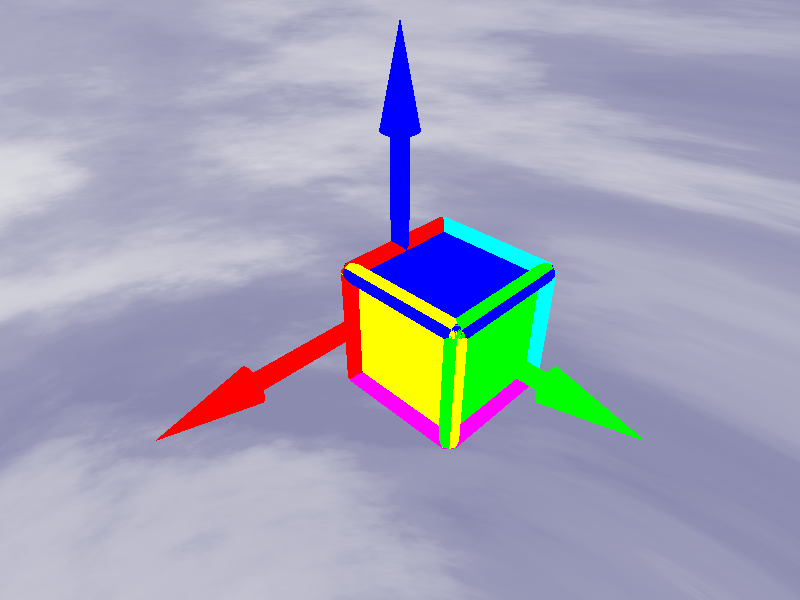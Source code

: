 ﻿#include "colors.inc"
#include "skies.inc"
#declare boolciel=1;
#if (boolciel)
sky_sphere {
    S_Cloud5
    rotate <0,0,0>
}
#end

background { color rgb<1,1,1> }

camera{
	location <20,20,20>
	look_at <0,0,0>
}

light_source { <20,20,20>, color rgb<1,1,1> }

#macro fleche(cylinderStartPoint, cylinderEndPoint, RadiusCylinder, coneEndPoint, radiusCone, Color)

cylinder{
	cylinderStartPoint,           // center of one end
	cylinderEndPoint,             // center of other end
	radiusCylinder                // radius
	open                          // remove end caps
	pigment { Color }             // color of the cylinder
}
cone{
	cylinderEndPoint, 1           // center and radius of one end
	coneEndPoint, radiusCone      // center and radius of other end
	pigment { Color }             // color of the cone
}

#end

#declare radiusCylinder = 0.5;

fleche(<0,0,0>,<10,0,0>,radiusCylinder,<15,0,0>,0,color rgb<1,0,0>) // x 
fleche(<0,0,0>,<0,10,0>,radiusCylinder,<0,15,0>,0,color rgb<0,0,1>) // z
fleche(<0,0,0>,<0,0,10>,radiusCylinder,<0,0,15>,0,color rgb<0,1,0>) // y



#declare n = 4;
#declare face0 = array[n+1];
#declare rayon = 5;
#declare circle_radius = 0.5;

//#for (Identifier, Start, End [, Step])
#for (k, 0, n, 1)

    #local theta = k/n*2*pi;
    #local face0[k] = <rayon*cos(theta),rayon*sin(theta),0>;

#end // ----------- end of #for loop


#macro constructOneFace(faceArray,faceLength,faceCircleRadius,faceTranslate,faceRotation,faceColor,faceColorWithTransparence)
    #for (k, 0, faceLength-1, 1)

        cylinder{
            faceArray[k],
            faceArray[k+1],
            faceCircleRadius
            open
            pigment{ faceColor }
            rotate faceRotation
            translate faceTranslate
        }
        

        polygon {
            faceLength,
            #declare loop = 0;
            #while (loop < faceLength)
                faceArray[loop]
                #if (loop<faceLength-1)
                ,
                #end
                #declare loop = loop + 1;
            #end
            rotate faceRotation
            translate faceTranslate
            pigment { faceColorWithTransparence }
        }

    #end // ----------- end of #for loop
#end
constructOneFace(face0,n,circle_radius,<0,0,0>,<0,0,45>, color rgb<1,0,0>,color rgbt<1,0,0,0.5>)
constructOneFace(face0,n,circle_radius,<0,0,rayon+circle_radius*4>,<0,0,45>, color rgbf<0,1,0>,color rgbt<0,1,0,0.5>)
constructOneFace(face0,n,circle_radius,<0,rayon/2+circle_radius*2,rayon/2+circle_radius*2>,<90,45,0>, color rgbf<0,0,1>,color rgbt<0,0,1,0.5>) // x,z,y
constructOneFace(face0,n,circle_radius,<0,-rayon/2-circle_radius*2,rayon/2+circle_radius*2>,<90,45,0>, color rgbf<1,0,1>,color rgbt<1,0,1,0.5>) // x,z,y
constructOneFace(face0,n,circle_radius,<-rayon/2-circle_radius*2,0,+rayon/2+circle_radius*2>,<90,45,90>, color rgbf<0,1,1>,color rgbt<0,1,1,0.5>)
constructOneFace(face0,n,circle_radius,<rayon/2+circle_radius*2,0,+rayon/2+circle_radius*2>,<90,45,90>, color rgbf<1,1,0>,color rgbt<1,1,0,0.5>)